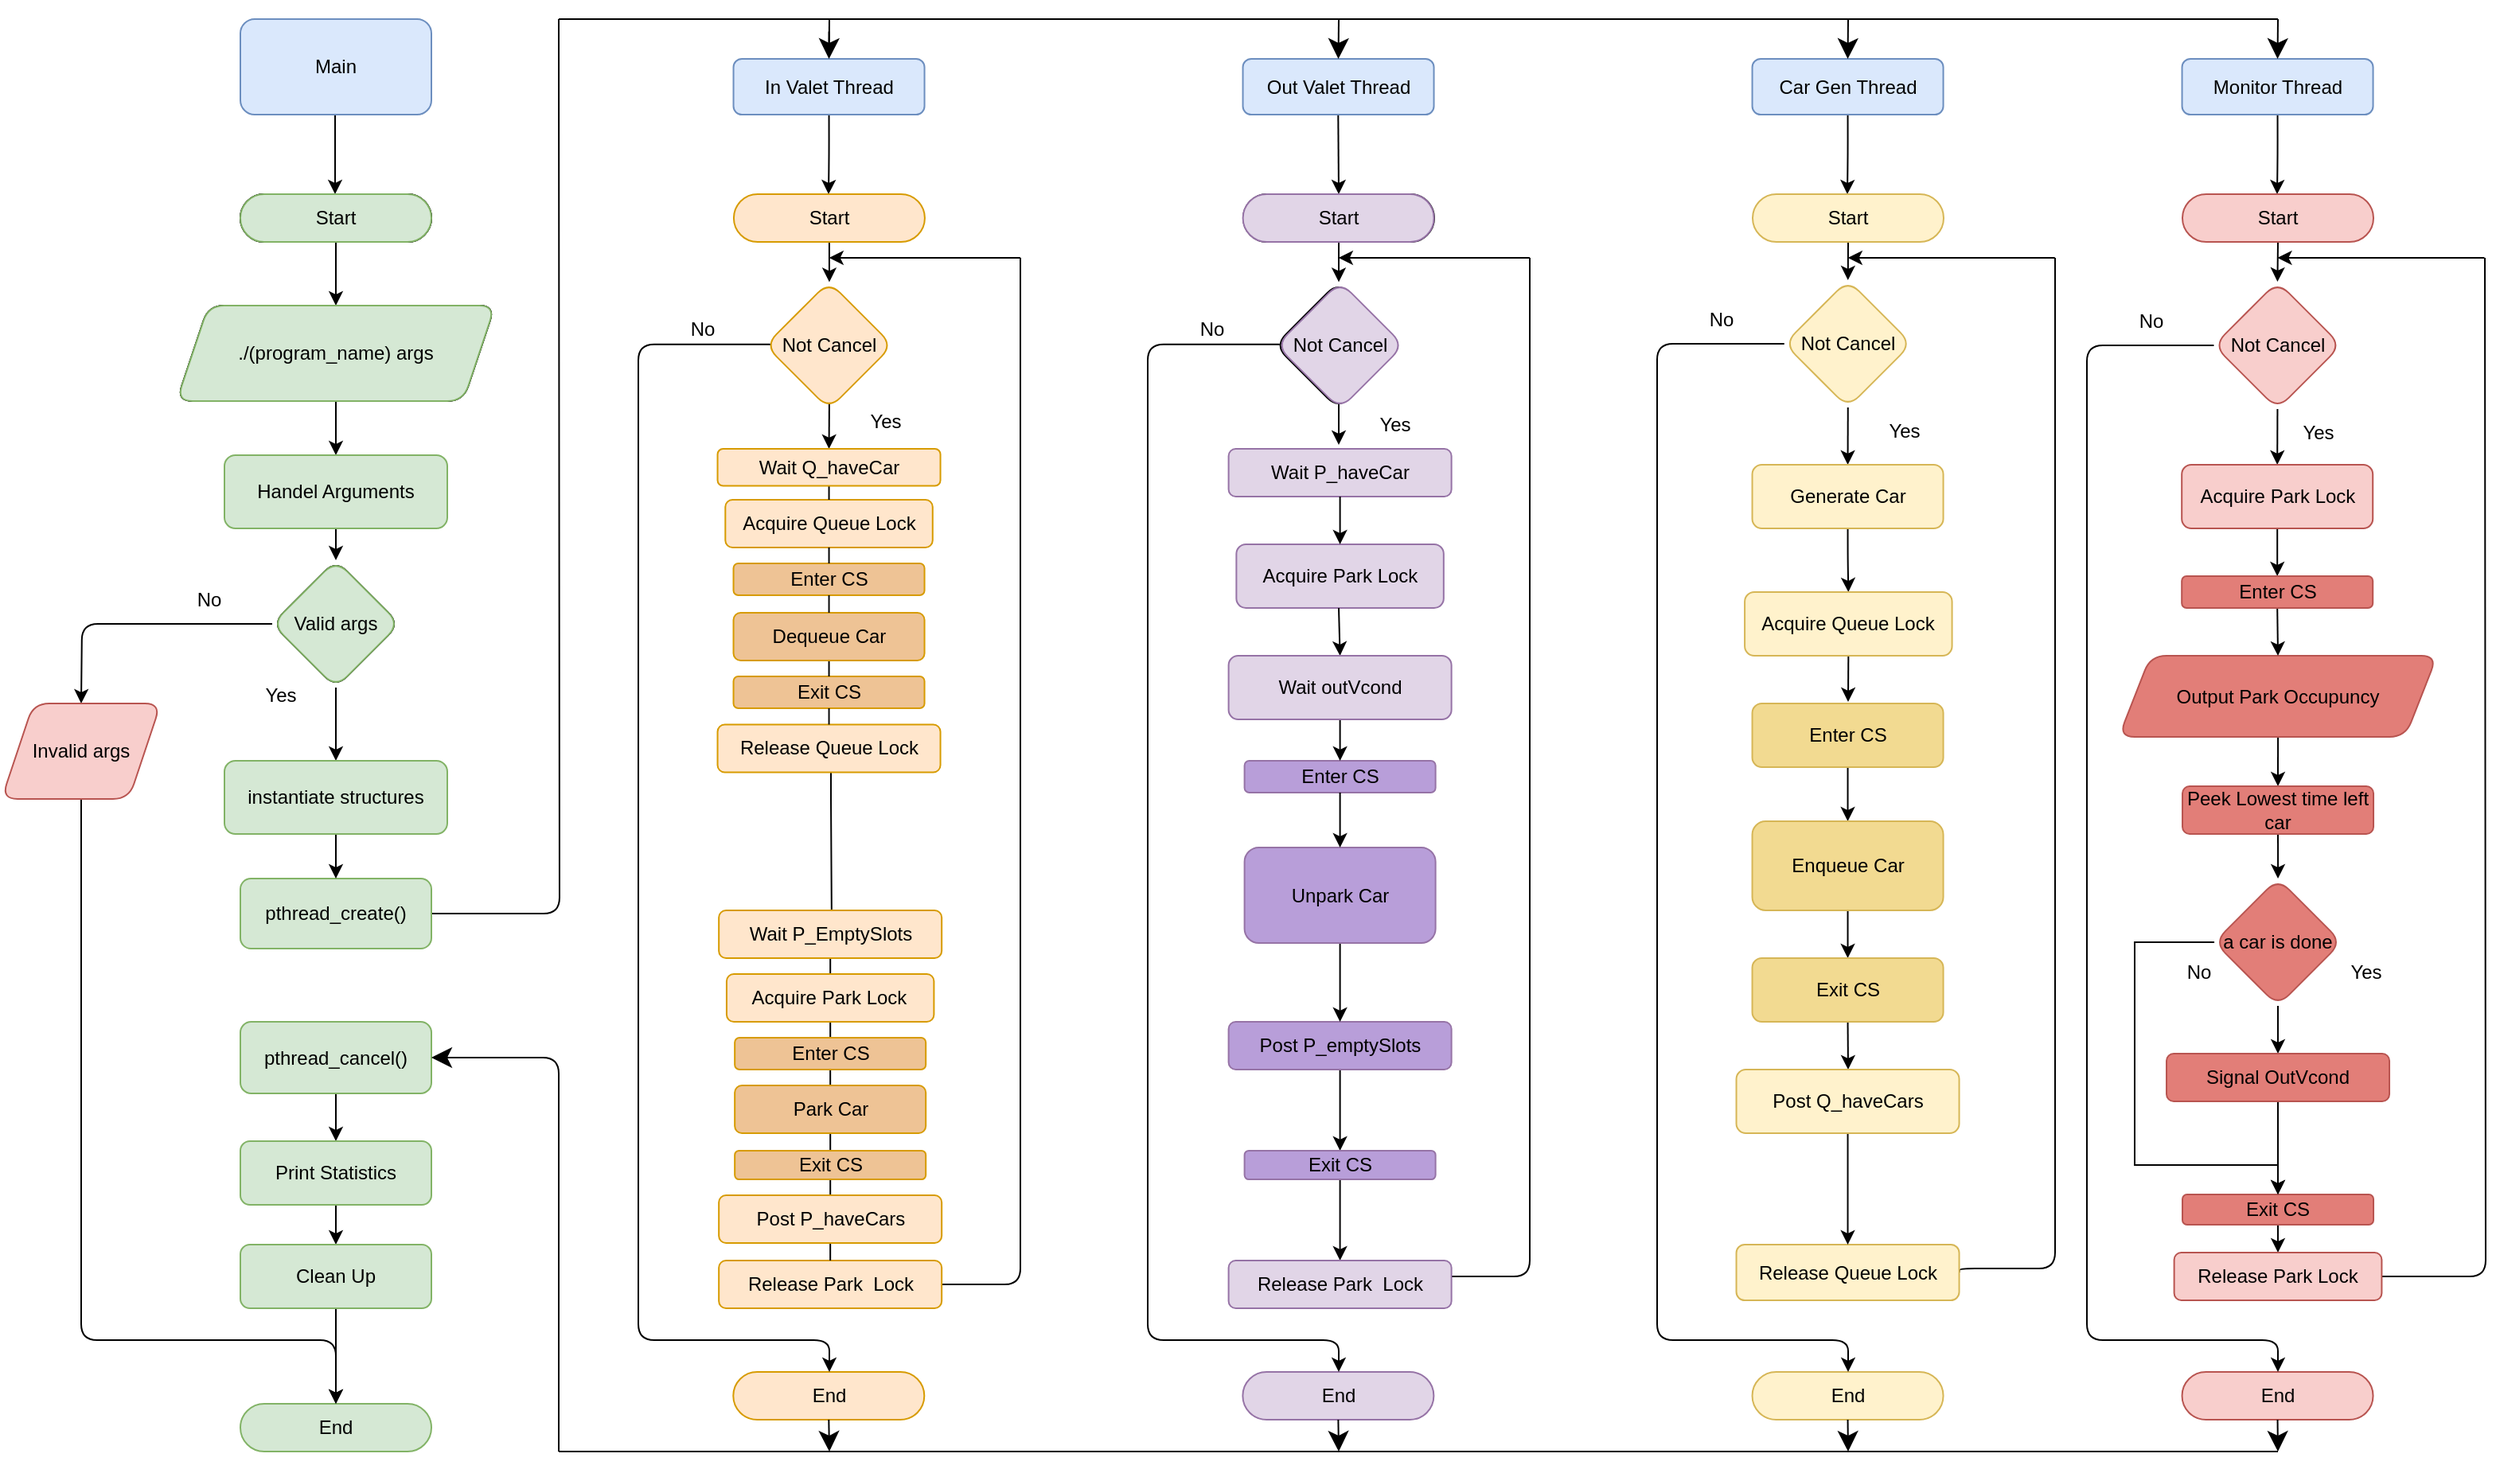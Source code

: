 <mxfile version="20.8.20" type="device"><diagram id="C5RBs43oDa-KdzZeNtuy" name="Page-1"><mxGraphModel dx="1098" dy="569" grid="1" gridSize="10" guides="1" tooltips="1" connect="1" arrows="1" fold="1" page="1" pageScale="1" pageWidth="827" pageHeight="1169" math="0" shadow="0"><root><mxCell id="WIyWlLk6GJQsqaUBKTNV-0"/><mxCell id="WIyWlLk6GJQsqaUBKTNV-1" parent="WIyWlLk6GJQsqaUBKTNV-0"/><mxCell id="WIyWlLk6GJQsqaUBKTNV-2" value="" style="rounded=1;html=1;jettySize=auto;orthogonalLoop=1;fontSize=11;endArrow=classic;endFill=1;strokeWidth=1;shadow=0;labelBackgroundColor=none;edgeStyle=orthogonalEdgeStyle;" parent="WIyWlLk6GJQsqaUBKTNV-1" edge="1"><mxGeometry relative="1" as="geometry"><mxPoint x="219.5" y="100" as="sourcePoint"/><mxPoint x="219.5" y="150" as="targetPoint"/></mxGeometry></mxCell><mxCell id="HQITsNBsksOuZK8NsU3C-7" style="edgeStyle=orthogonalEdgeStyle;rounded=1;orthogonalLoop=1;jettySize=auto;html=1;exitX=0.5;exitY=1;exitDx=0;exitDy=0;entryX=0.5;entryY=0;entryDx=0;entryDy=0;" parent="WIyWlLk6GJQsqaUBKTNV-1" source="HQITsNBsksOuZK8NsU3C-1" target="HQITsNBsksOuZK8NsU3C-5" edge="1"><mxGeometry relative="1" as="geometry"/></mxCell><mxCell id="HQITsNBsksOuZK8NsU3C-1" value="Start" style="rounded=1;whiteSpace=wrap;html=1;arcSize=50;" parent="WIyWlLk6GJQsqaUBKTNV-1" vertex="1"><mxGeometry x="160" y="150" width="120" height="30" as="geometry"/></mxCell><mxCell id="HQITsNBsksOuZK8NsU3C-2" value="Main" style="rounded=1;whiteSpace=wrap;html=1;fillColor=#dae8fc;strokeColor=#6c8ebf;" parent="WIyWlLk6GJQsqaUBKTNV-1" vertex="1"><mxGeometry x="160" y="40" width="120" height="60" as="geometry"/></mxCell><mxCell id="HQITsNBsksOuZK8NsU3C-4" value="End" style="rounded=1;whiteSpace=wrap;html=1;arcSize=50;direction=west;fillColor=#d5e8d4;strokeColor=#82b366;" parent="WIyWlLk6GJQsqaUBKTNV-1" vertex="1"><mxGeometry x="160" y="910" width="120" height="30" as="geometry"/></mxCell><mxCell id="HQITsNBsksOuZK8NsU3C-9" style="edgeStyle=orthogonalEdgeStyle;rounded=1;orthogonalLoop=1;jettySize=auto;html=1;exitX=0.5;exitY=1;exitDx=0;exitDy=0;endArrow=classic;endFill=1;entryX=0.5;entryY=0;entryDx=0;entryDy=0;" parent="WIyWlLk6GJQsqaUBKTNV-1" source="HQITsNBsksOuZK8NsU3C-5" target="gaTadxeNAGKlu8HNlHmQ-27" edge="1"><mxGeometry relative="1" as="geometry"><mxPoint x="220" y="320" as="targetPoint"/></mxGeometry></mxCell><mxCell id="HQITsNBsksOuZK8NsU3C-5" value="./(program_name) args" style="shape=parallelogram;perimeter=parallelogramPerimeter;whiteSpace=wrap;html=1;fixedSize=1;rounded=1;" parent="WIyWlLk6GJQsqaUBKTNV-1" vertex="1"><mxGeometry x="120" y="220" width="200" height="60" as="geometry"/></mxCell><mxCell id="HQITsNBsksOuZK8NsU3C-10" style="edgeStyle=orthogonalEdgeStyle;rounded=1;orthogonalLoop=1;jettySize=auto;html=1;exitX=0;exitY=0.5;exitDx=0;exitDy=0;endArrow=classic;endFill=1;entryX=0.5;entryY=0;entryDx=0;entryDy=0;" parent="WIyWlLk6GJQsqaUBKTNV-1" source="HQITsNBsksOuZK8NsU3C-8" edge="1"><mxGeometry relative="1" as="geometry"><mxPoint x="60" y="470" as="targetPoint"/></mxGeometry></mxCell><mxCell id="HQITsNBsksOuZK8NsU3C-12" style="edgeStyle=orthogonalEdgeStyle;rounded=1;orthogonalLoop=1;jettySize=auto;html=1;exitX=0.5;exitY=1;exitDx=0;exitDy=0;endArrow=classic;endFill=1;entryX=0.5;entryY=0;entryDx=0;entryDy=0;" parent="WIyWlLk6GJQsqaUBKTNV-1" source="HQITsNBsksOuZK8NsU3C-8" target="gaTadxeNAGKlu8HNlHmQ-22" edge="1"><mxGeometry relative="1" as="geometry"><mxPoint x="220" y="460" as="targetPoint"/></mxGeometry></mxCell><mxCell id="HQITsNBsksOuZK8NsU3C-8" value="Valid args" style="rhombus;whiteSpace=wrap;html=1;rounded=1;" parent="WIyWlLk6GJQsqaUBKTNV-1" vertex="1"><mxGeometry x="180" y="380" width="80" height="80" as="geometry"/></mxCell><mxCell id="HQITsNBsksOuZK8NsU3C-212" style="edgeStyle=orthogonalEdgeStyle;rounded=1;orthogonalLoop=1;jettySize=auto;html=1;exitX=1;exitY=0.5;exitDx=0;exitDy=0;endArrow=none;endFill=0;targetPerimeterSpacing=10;endSize=10;sourcePerimeterSpacing=10;startSize=10;" parent="WIyWlLk6GJQsqaUBKTNV-1" source="HQITsNBsksOuZK8NsU3C-11" edge="1"><mxGeometry relative="1" as="geometry"><mxPoint x="360" y="40" as="targetPoint"/></mxGeometry></mxCell><mxCell id="HQITsNBsksOuZK8NsU3C-11" value="pthread_create()" style="rounded=1;whiteSpace=wrap;html=1;fillColor=#d5e8d4;strokeColor=#82b366;" parent="WIyWlLk6GJQsqaUBKTNV-1" vertex="1"><mxGeometry x="160" y="580" width="120" height="44" as="geometry"/></mxCell><mxCell id="HQITsNBsksOuZK8NsU3C-14" value="Yes" style="text;html=1;align=center;verticalAlign=middle;resizable=0;points=[];autosize=1;strokeColor=none;fillColor=none;" parent="WIyWlLk6GJQsqaUBKTNV-1" vertex="1"><mxGeometry x="160" y="450" width="50" height="30" as="geometry"/></mxCell><mxCell id="HQITsNBsksOuZK8NsU3C-15" value="No" style="text;html=1;align=center;verticalAlign=middle;resizable=0;points=[];autosize=1;strokeColor=none;fillColor=none;" parent="WIyWlLk6GJQsqaUBKTNV-1" vertex="1"><mxGeometry x="120" y="390" width="40" height="30" as="geometry"/></mxCell><mxCell id="HQITsNBsksOuZK8NsU3C-21" style="edgeStyle=orthogonalEdgeStyle;rounded=1;orthogonalLoop=1;jettySize=auto;html=1;exitX=0.5;exitY=1;exitDx=0;exitDy=0;" parent="WIyWlLk6GJQsqaUBKTNV-1" source="HQITsNBsksOuZK8NsU3C-19" target="HQITsNBsksOuZK8NsU3C-4" edge="1"><mxGeometry relative="1" as="geometry"><Array as="points"><mxPoint x="60" y="870"/><mxPoint x="220" y="870"/></Array></mxGeometry></mxCell><mxCell id="HQITsNBsksOuZK8NsU3C-19" value="Invalid args" style="shape=parallelogram;perimeter=parallelogramPerimeter;whiteSpace=wrap;html=1;fixedSize=1;rounded=1;fillColor=#f8cecc;strokeColor=#b85450;" parent="WIyWlLk6GJQsqaUBKTNV-1" vertex="1"><mxGeometry x="10" y="470" width="100" height="60" as="geometry"/></mxCell><mxCell id="HQITsNBsksOuZK8NsU3C-24" style="edgeStyle=orthogonalEdgeStyle;rounded=1;orthogonalLoop=1;jettySize=auto;html=1;exitX=0.5;exitY=1;exitDx=0;exitDy=0;entryX=0.5;entryY=0;entryDx=0;entryDy=0;" parent="WIyWlLk6GJQsqaUBKTNV-1" source="HQITsNBsksOuZK8NsU3C-22" target="gaTadxeNAGKlu8HNlHmQ-17" edge="1"><mxGeometry relative="1" as="geometry"><mxPoint x="220" y="910" as="targetPoint"/></mxGeometry></mxCell><mxCell id="HQITsNBsksOuZK8NsU3C-22" value="pthread_cancel()" style="rounded=1;whiteSpace=wrap;html=1;fillColor=#d5e8d4;strokeColor=#82b366;" parent="WIyWlLk6GJQsqaUBKTNV-1" vertex="1"><mxGeometry x="160" y="670" width="120" height="45" as="geometry"/></mxCell><mxCell id="HQITsNBsksOuZK8NsU3C-25" value="" style="rounded=1;html=1;jettySize=auto;orthogonalLoop=1;fontSize=11;endArrow=classic;endFill=1;strokeWidth=1;shadow=0;labelBackgroundColor=none;edgeStyle=orthogonalEdgeStyle;exitX=0.5;exitY=1;exitDx=0;exitDy=0;" parent="WIyWlLk6GJQsqaUBKTNV-1" source="HQITsNBsksOuZK8NsU3C-28" edge="1"><mxGeometry relative="1" as="geometry"><mxPoint x="529.5" y="100.0" as="sourcePoint"/><mxPoint x="529.5" y="150.0" as="targetPoint"/></mxGeometry></mxCell><mxCell id="HQITsNBsksOuZK8NsU3C-217" style="edgeStyle=orthogonalEdgeStyle;rounded=1;orthogonalLoop=1;jettySize=auto;html=1;endArrow=none;endFill=0;startSize=10;endSize=10;sourcePerimeterSpacing=10;targetPerimeterSpacing=10;" parent="WIyWlLk6GJQsqaUBKTNV-1" source="HQITsNBsksOuZK8NsU3C-28" edge="1"><mxGeometry relative="1" as="geometry"><mxPoint x="529.77" y="60" as="targetPoint"/></mxGeometry></mxCell><mxCell id="HQITsNBsksOuZK8NsU3C-28" value="In Valet Thread" style="rounded=1;whiteSpace=wrap;html=1;fillColor=#dae8fc;strokeColor=#6c8ebf;" parent="WIyWlLk6GJQsqaUBKTNV-1" vertex="1"><mxGeometry x="469.77" y="65" width="120" height="35" as="geometry"/></mxCell><mxCell id="HQITsNBsksOuZK8NsU3C-42" value="" style="rounded=1;html=1;jettySize=auto;orthogonalLoop=1;fontSize=11;endArrow=classic;endFill=1;strokeWidth=1;shadow=0;labelBackgroundColor=none;edgeStyle=orthogonalEdgeStyle;entryX=0.5;entryY=0;entryDx=0;entryDy=0;" parent="WIyWlLk6GJQsqaUBKTNV-1" target="HQITsNBsksOuZK8NsU3C-44" edge="1"><mxGeometry relative="1" as="geometry"><mxPoint x="849.5" y="80.0" as="sourcePoint"/><mxPoint x="849.5" y="130.0" as="targetPoint"/></mxGeometry></mxCell><mxCell id="HQITsNBsksOuZK8NsU3C-43" style="edgeStyle=orthogonalEdgeStyle;rounded=1;orthogonalLoop=1;jettySize=auto;html=1;exitX=0.5;exitY=1;exitDx=0;exitDy=0;" parent="WIyWlLk6GJQsqaUBKTNV-1" source="HQITsNBsksOuZK8NsU3C-44" target="HQITsNBsksOuZK8NsU3C-102" edge="1"><mxGeometry relative="1" as="geometry"><mxPoint x="850" y="220" as="targetPoint"/><Array as="points"><mxPoint x="850" y="210"/><mxPoint x="850" y="210"/></Array></mxGeometry></mxCell><mxCell id="HQITsNBsksOuZK8NsU3C-44" value="Start" style="rounded=1;whiteSpace=wrap;html=1;arcSize=50;" parent="WIyWlLk6GJQsqaUBKTNV-1" vertex="1"><mxGeometry x="790" y="150" width="120" height="30" as="geometry"/></mxCell><mxCell id="HQITsNBsksOuZK8NsU3C-45" value="Out Valet Thread" style="rounded=1;whiteSpace=wrap;html=1;fillColor=#dae8fc;strokeColor=#6c8ebf;" parent="WIyWlLk6GJQsqaUBKTNV-1" vertex="1"><mxGeometry x="789.77" y="65" width="120" height="35" as="geometry"/></mxCell><mxCell id="HQITsNBsksOuZK8NsU3C-59" value="" style="rounded=1;html=1;jettySize=auto;orthogonalLoop=1;fontSize=11;endArrow=classic;endFill=1;strokeWidth=1;shadow=0;labelBackgroundColor=none;edgeStyle=orthogonalEdgeStyle;exitX=0.5;exitY=1;exitDx=0;exitDy=0;" parent="WIyWlLk6GJQsqaUBKTNV-1" source="HQITsNBsksOuZK8NsU3C-62" edge="1"><mxGeometry relative="1" as="geometry"><mxPoint x="1170" y="100" as="sourcePoint"/><mxPoint x="1169.5" y="150.0" as="targetPoint"/></mxGeometry></mxCell><mxCell id="HQITsNBsksOuZK8NsU3C-80" style="edgeStyle=orthogonalEdgeStyle;rounded=1;orthogonalLoop=1;jettySize=auto;html=1;exitX=0.5;exitY=1;exitDx=0;exitDy=0;entryX=0.5;entryY=0;entryDx=0;entryDy=0;" parent="WIyWlLk6GJQsqaUBKTNV-1" source="HQITsNBsksOuZK8NsU3C-61" target="HQITsNBsksOuZK8NsU3C-68" edge="1"><mxGeometry relative="1" as="geometry"/></mxCell><mxCell id="HQITsNBsksOuZK8NsU3C-61" value="Start" style="rounded=1;whiteSpace=wrap;html=1;arcSize=50;fillColor=#fff2cc;strokeColor=#d6b656;" parent="WIyWlLk6GJQsqaUBKTNV-1" vertex="1"><mxGeometry x="1110" y="150" width="120" height="30" as="geometry"/></mxCell><mxCell id="HQITsNBsksOuZK8NsU3C-62" value="Car Gen Thread" style="rounded=1;whiteSpace=wrap;html=1;fillColor=#dae8fc;strokeColor=#6c8ebf;" parent="WIyWlLk6GJQsqaUBKTNV-1" vertex="1"><mxGeometry x="1109.77" y="65" width="120" height="35" as="geometry"/></mxCell><mxCell id="HQITsNBsksOuZK8NsU3C-63" value="End" style="rounded=1;whiteSpace=wrap;html=1;arcSize=50;direction=west;fillColor=#fff2cc;strokeColor=#d6b656;" parent="WIyWlLk6GJQsqaUBKTNV-1" vertex="1"><mxGeometry x="1109.77" y="890" width="120" height="30" as="geometry"/></mxCell><mxCell id="HQITsNBsksOuZK8NsU3C-82" style="edgeStyle=orthogonalEdgeStyle;rounded=1;orthogonalLoop=1;jettySize=auto;html=1;movable=1;resizable=1;rotatable=1;deletable=1;editable=1;connectable=1;endArrow=none;endFill=0;exitX=1;exitY=0.5;exitDx=0;exitDy=0;" parent="WIyWlLk6GJQsqaUBKTNV-1" source="gaTadxeNAGKlu8HNlHmQ-43" edge="1"><mxGeometry relative="1" as="geometry"><mxPoint x="1300" y="190" as="targetPoint"/><mxPoint x="1240" y="720" as="sourcePoint"/><Array as="points"><mxPoint x="1300" y="825"/></Array></mxGeometry></mxCell><mxCell id="gaTadxeNAGKlu8HNlHmQ-44" style="edgeStyle=orthogonalEdgeStyle;rounded=0;orthogonalLoop=1;jettySize=auto;html=1;exitX=0.5;exitY=1;exitDx=0;exitDy=0;entryX=0.5;entryY=0;entryDx=0;entryDy=0;" parent="WIyWlLk6GJQsqaUBKTNV-1" source="HQITsNBsksOuZK8NsU3C-68" target="gaTadxeNAGKlu8HNlHmQ-38" edge="1"><mxGeometry relative="1" as="geometry"/></mxCell><mxCell id="HQITsNBsksOuZK8NsU3C-68" value="Not Cancel" style="rhombus;whiteSpace=wrap;html=1;rounded=1;fillColor=#fff2cc;strokeColor=#d6b656;" parent="WIyWlLk6GJQsqaUBKTNV-1" vertex="1"><mxGeometry x="1129.89" y="204" width="80" height="80" as="geometry"/></mxCell><mxCell id="HQITsNBsksOuZK8NsU3C-71" value="Yes" style="text;html=1;align=center;verticalAlign=middle;resizable=0;points=[];autosize=1;strokeColor=none;fillColor=none;" parent="WIyWlLk6GJQsqaUBKTNV-1" vertex="1"><mxGeometry x="1180.17" y="284" width="50" height="30" as="geometry"/></mxCell><mxCell id="HQITsNBsksOuZK8NsU3C-72" value="No" style="text;html=1;align=center;verticalAlign=middle;resizable=0;points=[];autosize=1;strokeColor=none;fillColor=none;" parent="WIyWlLk6GJQsqaUBKTNV-1" vertex="1"><mxGeometry x="1069.89" y="214" width="40" height="30" as="geometry"/></mxCell><mxCell id="HQITsNBsksOuZK8NsU3C-73" style="edgeStyle=orthogonalEdgeStyle;rounded=1;orthogonalLoop=1;jettySize=auto;html=1;exitX=0;exitY=0.5;exitDx=0;exitDy=0;" parent="WIyWlLk6GJQsqaUBKTNV-1" source="HQITsNBsksOuZK8NsU3C-68" target="HQITsNBsksOuZK8NsU3C-63" edge="1"><mxGeometry relative="1" as="geometry"><mxPoint x="1009.89" y="505" as="sourcePoint"/><Array as="points"><mxPoint x="1050" y="244"/><mxPoint x="1050" y="870"/><mxPoint x="1170" y="870"/></Array></mxGeometry></mxCell><mxCell id="HQITsNBsksOuZK8NsU3C-83" value="" style="endArrow=classic;html=1;rounded=1;" parent="WIyWlLk6GJQsqaUBKTNV-1" edge="1"><mxGeometry width="50" height="50" relative="1" as="geometry"><mxPoint x="1299.89" y="190" as="sourcePoint"/><mxPoint x="1169.89" y="190" as="targetPoint"/></mxGeometry></mxCell><mxCell id="HQITsNBsksOuZK8NsU3C-98" value="End" style="rounded=1;whiteSpace=wrap;html=1;arcSize=50;direction=west;fillColor=#e1d5e7;strokeColor=#9673a6;" parent="WIyWlLk6GJQsqaUBKTNV-1" vertex="1"><mxGeometry x="789.69" y="890" width="120" height="30" as="geometry"/></mxCell><mxCell id="HQITsNBsksOuZK8NsU3C-99" style="edgeStyle=orthogonalEdgeStyle;rounded=1;orthogonalLoop=1;jettySize=auto;html=1;movable=1;resizable=1;rotatable=1;deletable=1;editable=1;connectable=1;endArrow=none;endFill=0;exitX=1;exitY=0.5;exitDx=0;exitDy=0;" parent="WIyWlLk6GJQsqaUBKTNV-1" edge="1"><mxGeometry relative="1" as="geometry"><mxPoint x="970" y="190" as="targetPoint"/><mxPoint x="920.805" y="828" as="sourcePoint"/><Array as="points"><mxPoint x="915" y="830"/><mxPoint x="970" y="830"/></Array></mxGeometry></mxCell><mxCell id="HQITsNBsksOuZK8NsU3C-101" style="edgeStyle=orthogonalEdgeStyle;rounded=1;orthogonalLoop=1;jettySize=auto;html=1;entryX=0.5;entryY=0;entryDx=0;entryDy=0;" parent="WIyWlLk6GJQsqaUBKTNV-1" edge="1"><mxGeometry relative="1" as="geometry"><mxPoint x="850" y="280" as="sourcePoint"/><mxPoint x="850" y="307.5" as="targetPoint"/></mxGeometry></mxCell><mxCell id="HQITsNBsksOuZK8NsU3C-102" value="Not Cancel" style="rhombus;whiteSpace=wrap;html=1;rounded=1;" parent="WIyWlLk6GJQsqaUBKTNV-1" vertex="1"><mxGeometry x="809.81" y="205" width="80" height="80" as="geometry"/></mxCell><mxCell id="HQITsNBsksOuZK8NsU3C-103" value="Yes" style="text;html=1;align=center;verticalAlign=middle;resizable=0;points=[];autosize=1;strokeColor=none;fillColor=none;" parent="WIyWlLk6GJQsqaUBKTNV-1" vertex="1"><mxGeometry x="859.81" y="280" width="50" height="30" as="geometry"/></mxCell><mxCell id="HQITsNBsksOuZK8NsU3C-104" value="No" style="text;html=1;align=center;verticalAlign=middle;resizable=0;points=[];autosize=1;strokeColor=none;fillColor=none;" parent="WIyWlLk6GJQsqaUBKTNV-1" vertex="1"><mxGeometry x="750.0" y="220" width="40" height="30" as="geometry"/></mxCell><mxCell id="HQITsNBsksOuZK8NsU3C-105" style="edgeStyle=orthogonalEdgeStyle;rounded=1;orthogonalLoop=1;jettySize=auto;html=1;exitX=0.039;exitY=0.492;exitDx=0;exitDy=0;exitPerimeter=0;" parent="WIyWlLk6GJQsqaUBKTNV-1" source="HQITsNBsksOuZK8NsU3C-102" target="HQITsNBsksOuZK8NsU3C-98" edge="1"><mxGeometry relative="1" as="geometry"><mxPoint x="689.81" y="505" as="sourcePoint"/><Array as="points"><mxPoint x="730" y="244"/><mxPoint x="730" y="870"/><mxPoint x="850" y="870"/></Array></mxGeometry></mxCell><mxCell id="HQITsNBsksOuZK8NsU3C-109" value="" style="endArrow=classic;html=1;rounded=1;" parent="WIyWlLk6GJQsqaUBKTNV-1" edge="1"><mxGeometry width="50" height="50" relative="1" as="geometry"><mxPoint x="970" y="190" as="sourcePoint"/><mxPoint x="849.92" y="190" as="targetPoint"/></mxGeometry></mxCell><mxCell id="HQITsNBsksOuZK8NsU3C-185" style="edgeStyle=orthogonalEdgeStyle;rounded=1;orthogonalLoop=1;jettySize=auto;html=1;exitX=0.5;exitY=1;exitDx=0;exitDy=0;" parent="WIyWlLk6GJQsqaUBKTNV-1" source="HQITsNBsksOuZK8NsU3C-186" target="HQITsNBsksOuZK8NsU3C-190" edge="1"><mxGeometry relative="1" as="geometry"><mxPoint x="529.96" y="220" as="targetPoint"/><Array as="points"><mxPoint x="529.96" y="210"/><mxPoint x="529.96" y="210"/></Array></mxGeometry></mxCell><mxCell id="HQITsNBsksOuZK8NsU3C-186" value="Start" style="rounded=1;whiteSpace=wrap;html=1;arcSize=50;fillColor=#ffe6cc;strokeColor=#d79b00;" parent="WIyWlLk6GJQsqaUBKTNV-1" vertex="1"><mxGeometry x="469.96" y="150" width="120" height="30" as="geometry"/></mxCell><mxCell id="HQITsNBsksOuZK8NsU3C-187" value="End" style="rounded=1;whiteSpace=wrap;html=1;arcSize=50;direction=west;fillColor=#ffe6cc;strokeColor=#d79b00;" parent="WIyWlLk6GJQsqaUBKTNV-1" vertex="1"><mxGeometry x="469.65" y="890" width="120" height="30" as="geometry"/></mxCell><mxCell id="HQITsNBsksOuZK8NsU3C-188" style="edgeStyle=orthogonalEdgeStyle;rounded=1;orthogonalLoop=1;jettySize=auto;html=1;exitX=1;exitY=0.5;exitDx=0;exitDy=0;movable=1;resizable=1;rotatable=1;deletable=1;editable=1;connectable=1;endArrow=none;endFill=0;" parent="WIyWlLk6GJQsqaUBKTNV-1" source="gaTadxeNAGKlu8HNlHmQ-70" edge="1"><mxGeometry relative="1" as="geometry"><mxPoint x="650" y="190" as="targetPoint"/><mxPoint x="599.96" y="810.0" as="sourcePoint"/><Array as="points"><mxPoint x="650" y="835"/></Array></mxGeometry></mxCell><mxCell id="HQITsNBsksOuZK8NsU3C-189" style="edgeStyle=orthogonalEdgeStyle;rounded=1;orthogonalLoop=1;jettySize=auto;html=1;entryX=0.5;entryY=0;entryDx=0;entryDy=0;" parent="WIyWlLk6GJQsqaUBKTNV-1" target="gaTadxeNAGKlu8HNlHmQ-83" edge="1"><mxGeometry relative="1" as="geometry"><mxPoint x="529.96" y="280" as="sourcePoint"/><mxPoint x="530" y="300" as="targetPoint"/></mxGeometry></mxCell><mxCell id="HQITsNBsksOuZK8NsU3C-190" value="Not Cancel" style="rhombus;whiteSpace=wrap;html=1;rounded=1;fillColor=#ffe6cc;strokeColor=#d79b00;" parent="WIyWlLk6GJQsqaUBKTNV-1" vertex="1"><mxGeometry x="489.77" y="205" width="80" height="80" as="geometry"/></mxCell><mxCell id="HQITsNBsksOuZK8NsU3C-191" value="Yes" style="text;html=1;align=center;verticalAlign=middle;resizable=0;points=[];autosize=1;strokeColor=none;fillColor=none;" parent="WIyWlLk6GJQsqaUBKTNV-1" vertex="1"><mxGeometry x="539.77" y="277.5" width="50" height="30" as="geometry"/></mxCell><mxCell id="HQITsNBsksOuZK8NsU3C-192" value="No" style="text;html=1;align=center;verticalAlign=middle;resizable=0;points=[];autosize=1;strokeColor=none;fillColor=none;" parent="WIyWlLk6GJQsqaUBKTNV-1" vertex="1"><mxGeometry x="429.96" y="220" width="40" height="30" as="geometry"/></mxCell><mxCell id="HQITsNBsksOuZK8NsU3C-193" style="edgeStyle=orthogonalEdgeStyle;rounded=1;orthogonalLoop=1;jettySize=auto;html=1;exitX=0.039;exitY=0.492;exitDx=0;exitDy=0;exitPerimeter=0;" parent="WIyWlLk6GJQsqaUBKTNV-1" source="HQITsNBsksOuZK8NsU3C-190" target="HQITsNBsksOuZK8NsU3C-187" edge="1"><mxGeometry relative="1" as="geometry"><mxPoint x="369.77" y="505" as="sourcePoint"/><Array as="points"><mxPoint x="410" y="244"/><mxPoint x="410" y="870"/><mxPoint x="530" y="870"/></Array></mxGeometry></mxCell><mxCell id="HQITsNBsksOuZK8NsU3C-196" value="" style="endArrow=classic;html=1;rounded=1;" parent="WIyWlLk6GJQsqaUBKTNV-1" edge="1"><mxGeometry width="50" height="50" relative="1" as="geometry"><mxPoint x="649.96" y="190" as="sourcePoint"/><mxPoint x="529.88" y="190" as="targetPoint"/></mxGeometry></mxCell><mxCell id="HQITsNBsksOuZK8NsU3C-213" value="" style="endArrow=none;html=1;rounded=1;startSize=10;endSize=10;sourcePerimeterSpacing=10;targetPerimeterSpacing=10;endFill=0;" parent="WIyWlLk6GJQsqaUBKTNV-1" edge="1"><mxGeometry width="50" height="50" relative="1" as="geometry"><mxPoint x="360" y="40" as="sourcePoint"/><mxPoint x="1440" y="40" as="targetPoint"/></mxGeometry></mxCell><mxCell id="HQITsNBsksOuZK8NsU3C-214" value="" style="endArrow=classic;html=1;rounded=1;startSize=10;endSize=10;sourcePerimeterSpacing=10;targetPerimeterSpacing=10;entryX=0.5;entryY=0;entryDx=0;entryDy=0;" parent="WIyWlLk6GJQsqaUBKTNV-1" target="HQITsNBsksOuZK8NsU3C-45" edge="1"><mxGeometry width="50" height="50" relative="1" as="geometry"><mxPoint x="850" y="40" as="sourcePoint"/><mxPoint x="930" y="140" as="targetPoint"/></mxGeometry></mxCell><mxCell id="HQITsNBsksOuZK8NsU3C-215" value="" style="endArrow=classic;html=1;rounded=1;startSize=10;endSize=10;sourcePerimeterSpacing=10;targetPerimeterSpacing=10;entryX=0.5;entryY=0;entryDx=0;entryDy=0;" parent="WIyWlLk6GJQsqaUBKTNV-1" target="HQITsNBsksOuZK8NsU3C-62" edge="1"><mxGeometry width="50" height="50" relative="1" as="geometry"><mxPoint x="1170" y="40" as="sourcePoint"/><mxPoint x="859.77" y="75" as="targetPoint"/></mxGeometry></mxCell><mxCell id="HQITsNBsksOuZK8NsU3C-216" value="" style="endArrow=classic;html=1;rounded=1;startSize=10;endSize=10;sourcePerimeterSpacing=10;targetPerimeterSpacing=10;entryX=0.5;entryY=0;entryDx=0;entryDy=0;" parent="WIyWlLk6GJQsqaUBKTNV-1" target="HQITsNBsksOuZK8NsU3C-28" edge="1"><mxGeometry width="50" height="50" relative="1" as="geometry"><mxPoint x="530" y="40" as="sourcePoint"/><mxPoint x="530" y="60" as="targetPoint"/></mxGeometry></mxCell><mxCell id="HQITsNBsksOuZK8NsU3C-218" style="edgeStyle=orthogonalEdgeStyle;rounded=1;orthogonalLoop=1;jettySize=auto;html=1;endArrow=none;endFill=0;targetPerimeterSpacing=10;endSize=10;sourcePerimeterSpacing=10;startSize=10;startArrow=classic;startFill=1;exitX=1;exitY=0.5;exitDx=0;exitDy=0;" parent="WIyWlLk6GJQsqaUBKTNV-1" source="HQITsNBsksOuZK8NsU3C-22" edge="1"><mxGeometry relative="1" as="geometry"><mxPoint x="360" y="940" as="targetPoint"/><mxPoint x="360" y="690" as="sourcePoint"/><Array as="points"><mxPoint x="360" y="693"/></Array></mxGeometry></mxCell><mxCell id="HQITsNBsksOuZK8NsU3C-219" value="" style="endArrow=none;html=1;rounded=1;startSize=10;endSize=10;sourcePerimeterSpacing=10;targetPerimeterSpacing=10;" parent="WIyWlLk6GJQsqaUBKTNV-1" edge="1"><mxGeometry width="50" height="50" relative="1" as="geometry"><mxPoint x="360" y="940" as="sourcePoint"/><mxPoint x="1440" y="940" as="targetPoint"/></mxGeometry></mxCell><mxCell id="HQITsNBsksOuZK8NsU3C-220" value="" style="endArrow=classic;html=1;rounded=1;startSize=10;endSize=10;sourcePerimeterSpacing=10;targetPerimeterSpacing=10;exitX=0.5;exitY=0;exitDx=0;exitDy=0;" parent="WIyWlLk6GJQsqaUBKTNV-1" source="HQITsNBsksOuZK8NsU3C-187" edge="1"><mxGeometry width="50" height="50" relative="1" as="geometry"><mxPoint x="780" y="1060" as="sourcePoint"/><mxPoint x="530" y="940" as="targetPoint"/></mxGeometry></mxCell><mxCell id="HQITsNBsksOuZK8NsU3C-221" value="" style="endArrow=classic;html=1;rounded=1;startSize=10;endSize=10;sourcePerimeterSpacing=10;targetPerimeterSpacing=10;exitX=0.5;exitY=0;exitDx=0;exitDy=0;" parent="WIyWlLk6GJQsqaUBKTNV-1" source="HQITsNBsksOuZK8NsU3C-98" edge="1"><mxGeometry width="50" height="50" relative="1" as="geometry"><mxPoint x="539.65" y="930" as="sourcePoint"/><mxPoint x="850" y="940" as="targetPoint"/></mxGeometry></mxCell><mxCell id="HQITsNBsksOuZK8NsU3C-222" value="" style="endArrow=classic;html=1;rounded=1;startSize=10;endSize=10;sourcePerimeterSpacing=10;targetPerimeterSpacing=10;exitX=0.5;exitY=0;exitDx=0;exitDy=0;" parent="WIyWlLk6GJQsqaUBKTNV-1" source="HQITsNBsksOuZK8NsU3C-63" edge="1"><mxGeometry width="50" height="50" relative="1" as="geometry"><mxPoint x="549.65" y="940" as="sourcePoint"/><mxPoint x="1170" y="940" as="targetPoint"/></mxGeometry></mxCell><mxCell id="HQITsNBsksOuZK8NsU3C-223" value="Start" style="rounded=1;whiteSpace=wrap;html=1;arcSize=50;" parent="WIyWlLk6GJQsqaUBKTNV-1" vertex="1"><mxGeometry x="160" y="150" width="120" height="30" as="geometry"/></mxCell><mxCell id="HQITsNBsksOuZK8NsU3C-224" value="./(program_name) args" style="shape=parallelogram;perimeter=parallelogramPerimeter;whiteSpace=wrap;html=1;fixedSize=1;rounded=1;" parent="WIyWlLk6GJQsqaUBKTNV-1" vertex="1"><mxGeometry x="120" y="220" width="200" height="60" as="geometry"/></mxCell><mxCell id="HQITsNBsksOuZK8NsU3C-225" value="Valid args" style="rhombus;whiteSpace=wrap;html=1;rounded=1;" parent="WIyWlLk6GJQsqaUBKTNV-1" vertex="1"><mxGeometry x="180" y="380" width="80" height="80" as="geometry"/></mxCell><mxCell id="HQITsNBsksOuZK8NsU3C-226" value="Start" style="rounded=1;whiteSpace=wrap;html=1;arcSize=50;fillColor=#d5e8d4;strokeColor=#82b366;" parent="WIyWlLk6GJQsqaUBKTNV-1" vertex="1"><mxGeometry x="160" y="150" width="120" height="30" as="geometry"/></mxCell><mxCell id="HQITsNBsksOuZK8NsU3C-227" value="./(program_name) args" style="shape=parallelogram;perimeter=parallelogramPerimeter;whiteSpace=wrap;html=1;fixedSize=1;rounded=1;fillColor=#d5e8d4;strokeColor=#82b366;" parent="WIyWlLk6GJQsqaUBKTNV-1" vertex="1"><mxGeometry x="120" y="220" width="200" height="60" as="geometry"/></mxCell><mxCell id="HQITsNBsksOuZK8NsU3C-228" value="Valid args" style="rhombus;whiteSpace=wrap;html=1;rounded=1;fillColor=#d5e8d4;strokeColor=#82b366;" parent="WIyWlLk6GJQsqaUBKTNV-1" vertex="1"><mxGeometry x="180" y="380" width="80" height="80" as="geometry"/></mxCell><mxCell id="HQITsNBsksOuZK8NsU3C-229" value="Start" style="rounded=1;whiteSpace=wrap;html=1;arcSize=50;fillColor=#e1d5e7;strokeColor=#9673a6;" parent="WIyWlLk6GJQsqaUBKTNV-1" vertex="1"><mxGeometry x="789.81" y="150" width="120" height="30" as="geometry"/></mxCell><mxCell id="HQITsNBsksOuZK8NsU3C-230" value="Not Cancel" style="rhombus;whiteSpace=wrap;html=1;rounded=1;fillColor=#e1d5e7;strokeColor=#9673a6;" parent="WIyWlLk6GJQsqaUBKTNV-1" vertex="1"><mxGeometry x="810.805" y="205" width="80" height="80" as="geometry"/></mxCell><mxCell id="gaTadxeNAGKlu8HNlHmQ-0" value="" style="rounded=1;html=1;jettySize=auto;orthogonalLoop=1;fontSize=11;endArrow=classic;endFill=1;strokeWidth=1;shadow=0;labelBackgroundColor=none;edgeStyle=orthogonalEdgeStyle;exitX=0.5;exitY=1;exitDx=0;exitDy=0;" parent="WIyWlLk6GJQsqaUBKTNV-1" source="gaTadxeNAGKlu8HNlHmQ-3" edge="1"><mxGeometry relative="1" as="geometry"><mxPoint x="1440" y="100" as="sourcePoint"/><mxPoint x="1439.5" y="150.0" as="targetPoint"/></mxGeometry></mxCell><mxCell id="gaTadxeNAGKlu8HNlHmQ-1" style="edgeStyle=orthogonalEdgeStyle;rounded=1;orthogonalLoop=1;jettySize=auto;html=1;exitX=0.5;exitY=1;exitDx=0;exitDy=0;entryX=0.5;entryY=0;entryDx=0;entryDy=0;" parent="WIyWlLk6GJQsqaUBKTNV-1" source="gaTadxeNAGKlu8HNlHmQ-2" target="gaTadxeNAGKlu8HNlHmQ-8" edge="1"><mxGeometry relative="1" as="geometry"/></mxCell><mxCell id="gaTadxeNAGKlu8HNlHmQ-2" value="Start" style="rounded=1;whiteSpace=wrap;html=1;arcSize=50;fillColor=#f8cecc;strokeColor=#b85450;" parent="WIyWlLk6GJQsqaUBKTNV-1" vertex="1"><mxGeometry x="1380" y="150" width="120" height="30" as="geometry"/></mxCell><mxCell id="gaTadxeNAGKlu8HNlHmQ-3" value="Monitor Thread" style="rounded=1;whiteSpace=wrap;html=1;fillColor=#dae8fc;strokeColor=#6c8ebf;" parent="WIyWlLk6GJQsqaUBKTNV-1" vertex="1"><mxGeometry x="1379.77" y="65" width="120" height="35" as="geometry"/></mxCell><mxCell id="gaTadxeNAGKlu8HNlHmQ-4" value="End" style="rounded=1;whiteSpace=wrap;html=1;arcSize=50;direction=west;fillColor=#f8cecc;strokeColor=#b85450;" parent="WIyWlLk6GJQsqaUBKTNV-1" vertex="1"><mxGeometry x="1379.77" y="890" width="120" height="30" as="geometry"/></mxCell><mxCell id="gaTadxeNAGKlu8HNlHmQ-5" style="edgeStyle=orthogonalEdgeStyle;rounded=1;orthogonalLoop=1;jettySize=auto;html=1;movable=1;resizable=1;rotatable=1;deletable=1;editable=1;connectable=1;endArrow=none;endFill=0;exitX=1;exitY=0.5;exitDx=0;exitDy=0;" parent="WIyWlLk6GJQsqaUBKTNV-1" source="gaTadxeNAGKlu8HNlHmQ-33" edge="1"><mxGeometry relative="1" as="geometry"><mxPoint x="1570" y="190" as="targetPoint"/><mxPoint x="1520" y="650" as="sourcePoint"/></mxGeometry></mxCell><mxCell id="SncUZqYGM3TDBxTDj0Wo-14" style="edgeStyle=orthogonalEdgeStyle;rounded=0;orthogonalLoop=1;jettySize=auto;html=1;exitX=0.5;exitY=1;exitDx=0;exitDy=0;entryX=0.5;entryY=0;entryDx=0;entryDy=0;" edge="1" parent="WIyWlLk6GJQsqaUBKTNV-1" source="gaTadxeNAGKlu8HNlHmQ-6" target="SncUZqYGM3TDBxTDj0Wo-11"><mxGeometry relative="1" as="geometry"><mxPoint x="1439.435" y="540" as="targetPoint"/></mxGeometry></mxCell><mxCell id="gaTadxeNAGKlu8HNlHmQ-6" value="Output Park Occupuncy" style="shape=parallelogram;perimeter=parallelogramPerimeter;whiteSpace=wrap;html=1;fixedSize=1;rounded=1;fillColor=#e27e78;strokeColor=#b85450;" parent="WIyWlLk6GJQsqaUBKTNV-1" vertex="1"><mxGeometry x="1340.02" y="440" width="200" height="51" as="geometry"/></mxCell><mxCell id="gaTadxeNAGKlu8HNlHmQ-7" style="edgeStyle=orthogonalEdgeStyle;rounded=1;orthogonalLoop=1;jettySize=auto;html=1;exitX=0.5;exitY=1;exitDx=0;exitDy=0;entryX=0.5;entryY=0;entryDx=0;entryDy=0;" parent="WIyWlLk6GJQsqaUBKTNV-1" source="gaTadxeNAGKlu8HNlHmQ-8" target="gaTadxeNAGKlu8HNlHmQ-13" edge="1"><mxGeometry relative="1" as="geometry"/></mxCell><mxCell id="gaTadxeNAGKlu8HNlHmQ-8" value="Not Cancel" style="rhombus;whiteSpace=wrap;html=1;rounded=1;fillColor=#f8cecc;strokeColor=#b85450;" parent="WIyWlLk6GJQsqaUBKTNV-1" vertex="1"><mxGeometry x="1399.72" y="205" width="80" height="80" as="geometry"/></mxCell><mxCell id="gaTadxeNAGKlu8HNlHmQ-9" value="Yes" style="text;html=1;align=center;verticalAlign=middle;resizable=0;points=[];autosize=1;strokeColor=none;fillColor=none;" parent="WIyWlLk6GJQsqaUBKTNV-1" vertex="1"><mxGeometry x="1439.72" y="285" width="50" height="30" as="geometry"/></mxCell><mxCell id="gaTadxeNAGKlu8HNlHmQ-10" value="No" style="text;html=1;align=center;verticalAlign=middle;resizable=0;points=[];autosize=1;strokeColor=none;fillColor=none;" parent="WIyWlLk6GJQsqaUBKTNV-1" vertex="1"><mxGeometry x="1339.72" y="215" width="40" height="30" as="geometry"/></mxCell><mxCell id="gaTadxeNAGKlu8HNlHmQ-11" style="edgeStyle=orthogonalEdgeStyle;rounded=1;orthogonalLoop=1;jettySize=auto;html=1;exitX=0;exitY=0.5;exitDx=0;exitDy=0;" parent="WIyWlLk6GJQsqaUBKTNV-1" source="gaTadxeNAGKlu8HNlHmQ-8" target="gaTadxeNAGKlu8HNlHmQ-4" edge="1"><mxGeometry relative="1" as="geometry"><mxPoint x="1279.89" y="505" as="sourcePoint"/><Array as="points"><mxPoint x="1320" y="245"/><mxPoint x="1320" y="870"/><mxPoint x="1440" y="870"/></Array></mxGeometry></mxCell><mxCell id="gaTadxeNAGKlu8HNlHmQ-12" style="edgeStyle=orthogonalEdgeStyle;rounded=1;orthogonalLoop=1;jettySize=auto;html=1;exitX=0.5;exitY=1;exitDx=0;exitDy=0;entryX=0.5;entryY=0;entryDx=0;entryDy=0;" parent="WIyWlLk6GJQsqaUBKTNV-1" source="gaTadxeNAGKlu8HNlHmQ-13" target="gaTadxeNAGKlu8HNlHmQ-29" edge="1"><mxGeometry relative="1" as="geometry"><mxPoint x="1439.83" y="660" as="targetPoint"/></mxGeometry></mxCell><mxCell id="gaTadxeNAGKlu8HNlHmQ-13" value="Acquire Park Lock" style="rounded=1;whiteSpace=wrap;html=1;fillColor=#f8cecc;strokeColor=#b85450;" parent="WIyWlLk6GJQsqaUBKTNV-1" vertex="1"><mxGeometry x="1379.6" y="320" width="120" height="40" as="geometry"/></mxCell><mxCell id="gaTadxeNAGKlu8HNlHmQ-14" value="" style="endArrow=classic;html=1;rounded=1;" parent="WIyWlLk6GJQsqaUBKTNV-1" edge="1"><mxGeometry width="50" height="50" relative="1" as="geometry"><mxPoint x="1569.72" y="190" as="sourcePoint"/><mxPoint x="1439.72" y="190" as="targetPoint"/></mxGeometry></mxCell><mxCell id="gaTadxeNAGKlu8HNlHmQ-15" value="" style="endArrow=classic;html=1;rounded=1;startSize=10;endSize=10;sourcePerimeterSpacing=10;targetPerimeterSpacing=10;entryX=0.5;entryY=0;entryDx=0;entryDy=0;" parent="WIyWlLk6GJQsqaUBKTNV-1" target="gaTadxeNAGKlu8HNlHmQ-3" edge="1"><mxGeometry width="50" height="50" relative="1" as="geometry"><mxPoint x="1440" y="40" as="sourcePoint"/><mxPoint x="1129.77" y="75" as="targetPoint"/></mxGeometry></mxCell><mxCell id="gaTadxeNAGKlu8HNlHmQ-16" value="" style="endArrow=classic;html=1;rounded=1;startSize=10;endSize=10;sourcePerimeterSpacing=10;targetPerimeterSpacing=10;exitX=0.5;exitY=0;exitDx=0;exitDy=0;" parent="WIyWlLk6GJQsqaUBKTNV-1" source="gaTadxeNAGKlu8HNlHmQ-4" edge="1"><mxGeometry width="50" height="50" relative="1" as="geometry"><mxPoint x="819.65" y="940" as="sourcePoint"/><mxPoint x="1440" y="940" as="targetPoint"/></mxGeometry></mxCell><mxCell id="gaTadxeNAGKlu8HNlHmQ-19" style="edgeStyle=orthogonalEdgeStyle;rounded=0;orthogonalLoop=1;jettySize=auto;html=1;exitX=0.5;exitY=1;exitDx=0;exitDy=0;" parent="WIyWlLk6GJQsqaUBKTNV-1" source="gaTadxeNAGKlu8HNlHmQ-17" edge="1"><mxGeometry relative="1" as="geometry"><mxPoint x="220" y="810" as="targetPoint"/></mxGeometry></mxCell><mxCell id="gaTadxeNAGKlu8HNlHmQ-17" value="Print Statistics" style="rounded=1;whiteSpace=wrap;html=1;fillColor=#d5e8d4;strokeColor=#82b366;" parent="WIyWlLk6GJQsqaUBKTNV-1" vertex="1"><mxGeometry x="160" y="745" width="120" height="40" as="geometry"/></mxCell><mxCell id="gaTadxeNAGKlu8HNlHmQ-21" value="" style="edgeStyle=orthogonalEdgeStyle;rounded=0;orthogonalLoop=1;jettySize=auto;html=1;" parent="WIyWlLk6GJQsqaUBKTNV-1" source="gaTadxeNAGKlu8HNlHmQ-20" target="HQITsNBsksOuZK8NsU3C-4" edge="1"><mxGeometry relative="1" as="geometry"/></mxCell><mxCell id="gaTadxeNAGKlu8HNlHmQ-20" value="Clean Up" style="rounded=1;whiteSpace=wrap;html=1;fillColor=#d5e8d4;strokeColor=#82b366;" parent="WIyWlLk6GJQsqaUBKTNV-1" vertex="1"><mxGeometry x="160" y="810" width="120" height="40" as="geometry"/></mxCell><mxCell id="gaTadxeNAGKlu8HNlHmQ-26" style="edgeStyle=orthogonalEdgeStyle;rounded=0;orthogonalLoop=1;jettySize=auto;html=1;exitX=0.5;exitY=1;exitDx=0;exitDy=0;entryX=0.5;entryY=0;entryDx=0;entryDy=0;" parent="WIyWlLk6GJQsqaUBKTNV-1" source="gaTadxeNAGKlu8HNlHmQ-22" target="HQITsNBsksOuZK8NsU3C-11" edge="1"><mxGeometry relative="1" as="geometry"/></mxCell><mxCell id="gaTadxeNAGKlu8HNlHmQ-22" value="instantiate structures" style="rounded=1;whiteSpace=wrap;html=1;fillColor=#d5e8d4;strokeColor=#82b366;" parent="WIyWlLk6GJQsqaUBKTNV-1" vertex="1"><mxGeometry x="150" y="506" width="140" height="46" as="geometry"/></mxCell><mxCell id="gaTadxeNAGKlu8HNlHmQ-28" style="edgeStyle=orthogonalEdgeStyle;rounded=0;orthogonalLoop=1;jettySize=auto;html=1;exitX=0.5;exitY=1;exitDx=0;exitDy=0;entryX=0.5;entryY=0;entryDx=0;entryDy=0;" parent="WIyWlLk6GJQsqaUBKTNV-1" source="gaTadxeNAGKlu8HNlHmQ-27" target="HQITsNBsksOuZK8NsU3C-228" edge="1"><mxGeometry relative="1" as="geometry"/></mxCell><mxCell id="gaTadxeNAGKlu8HNlHmQ-27" value="Handel Arguments" style="rounded=1;whiteSpace=wrap;html=1;fillColor=#d5e8d4;strokeColor=#82b366;" parent="WIyWlLk6GJQsqaUBKTNV-1" vertex="1"><mxGeometry x="150" y="314" width="140" height="46" as="geometry"/></mxCell><mxCell id="gaTadxeNAGKlu8HNlHmQ-30" style="edgeStyle=orthogonalEdgeStyle;rounded=0;orthogonalLoop=1;jettySize=auto;html=1;exitX=0.5;exitY=1;exitDx=0;exitDy=0;entryX=0.5;entryY=0;entryDx=0;entryDy=0;" parent="WIyWlLk6GJQsqaUBKTNV-1" source="gaTadxeNAGKlu8HNlHmQ-29" target="gaTadxeNAGKlu8HNlHmQ-6" edge="1"><mxGeometry relative="1" as="geometry"/></mxCell><mxCell id="gaTadxeNAGKlu8HNlHmQ-29" value="Enter CS" style="rounded=1;whiteSpace=wrap;html=1;fillColor=#e27e78;strokeColor=#b85450;" parent="WIyWlLk6GJQsqaUBKTNV-1" vertex="1"><mxGeometry x="1379.6" y="390" width="120" height="20" as="geometry"/></mxCell><mxCell id="gaTadxeNAGKlu8HNlHmQ-34" style="edgeStyle=orthogonalEdgeStyle;rounded=0;orthogonalLoop=1;jettySize=auto;html=1;exitX=0.5;exitY=1;exitDx=0;exitDy=0;entryX=0.5;entryY=0;entryDx=0;entryDy=0;" parent="WIyWlLk6GJQsqaUBKTNV-1" source="gaTadxeNAGKlu8HNlHmQ-31" target="gaTadxeNAGKlu8HNlHmQ-33" edge="1"><mxGeometry relative="1" as="geometry"/></mxCell><mxCell id="gaTadxeNAGKlu8HNlHmQ-31" value="Exit CS" style="rounded=1;whiteSpace=wrap;html=1;fillColor=#e27e78;strokeColor=#b85450;" parent="WIyWlLk6GJQsqaUBKTNV-1" vertex="1"><mxGeometry x="1380.01" y="778.5" width="120" height="19" as="geometry"/></mxCell><mxCell id="gaTadxeNAGKlu8HNlHmQ-33" value="Release Park Lock" style="rounded=1;whiteSpace=wrap;html=1;fillColor=#f8cecc;strokeColor=#b85450;" parent="WIyWlLk6GJQsqaUBKTNV-1" vertex="1"><mxGeometry x="1374.81" y="815" width="130.4" height="30" as="geometry"/></mxCell><mxCell id="gaTadxeNAGKlu8HNlHmQ-35" style="edgeStyle=orthogonalEdgeStyle;rounded=0;orthogonalLoop=1;jettySize=auto;html=1;exitX=0.5;exitY=1;exitDx=0;exitDy=0;entryX=0.5;entryY=0;entryDx=0;entryDy=0;" parent="WIyWlLk6GJQsqaUBKTNV-1" source="gaTadxeNAGKlu8HNlHmQ-47" target="gaTadxeNAGKlu8HNlHmQ-42" edge="1"><mxGeometry relative="1" as="geometry"><mxPoint x="1170.0" y="604.0" as="sourcePoint"/></mxGeometry></mxCell><mxCell id="gaTadxeNAGKlu8HNlHmQ-37" style="edgeStyle=orthogonalEdgeStyle;rounded=1;orthogonalLoop=1;jettySize=auto;html=1;exitX=0.5;exitY=1;exitDx=0;exitDy=0;entryX=0.5;entryY=0;entryDx=0;entryDy=0;" parent="WIyWlLk6GJQsqaUBKTNV-1" source="gaTadxeNAGKlu8HNlHmQ-38" target="gaTadxeNAGKlu8HNlHmQ-40" edge="1"><mxGeometry relative="1" as="geometry"><mxPoint x="1170" y="660" as="targetPoint"/></mxGeometry></mxCell><mxCell id="gaTadxeNAGKlu8HNlHmQ-38" value="Generate Car" style="rounded=1;whiteSpace=wrap;html=1;fillColor=#fff2cc;strokeColor=#d6b656;" parent="WIyWlLk6GJQsqaUBKTNV-1" vertex="1"><mxGeometry x="1109.77" y="320" width="120" height="40" as="geometry"/></mxCell><mxCell id="gaTadxeNAGKlu8HNlHmQ-39" style="edgeStyle=orthogonalEdgeStyle;rounded=0;orthogonalLoop=1;jettySize=auto;html=1;exitX=0.5;exitY=1;exitDx=0;exitDy=0;entryX=0.5;entryY=0;entryDx=0;entryDy=0;" parent="WIyWlLk6GJQsqaUBKTNV-1" source="gaTadxeNAGKlu8HNlHmQ-40" edge="1"><mxGeometry relative="1" as="geometry"><mxPoint x="1170.0" y="469" as="targetPoint"/></mxGeometry></mxCell><mxCell id="gaTadxeNAGKlu8HNlHmQ-40" value="Acquire Queue Lock" style="rounded=1;whiteSpace=wrap;html=1;fillColor=#fff2cc;strokeColor=#d6b656;" parent="WIyWlLk6GJQsqaUBKTNV-1" vertex="1"><mxGeometry x="1105.05" y="400" width="130.23" height="40" as="geometry"/></mxCell><mxCell id="gaTadxeNAGKlu8HNlHmQ-41" style="edgeStyle=orthogonalEdgeStyle;rounded=0;orthogonalLoop=1;jettySize=auto;html=1;exitX=0.5;exitY=1;exitDx=0;exitDy=0;" parent="WIyWlLk6GJQsqaUBKTNV-1" source="gaTadxeNAGKlu8HNlHmQ-42" edge="1"><mxGeometry relative="1" as="geometry"><mxPoint x="1170" y="700" as="targetPoint"/></mxGeometry></mxCell><mxCell id="gaTadxeNAGKlu8HNlHmQ-42" value="Exit CS" style="rounded=1;whiteSpace=wrap;html=1;fillColor=#F2DA91;strokeColor=#d6b656;" parent="WIyWlLk6GJQsqaUBKTNV-1" vertex="1"><mxGeometry x="1109.77" y="630" width="120" height="40" as="geometry"/></mxCell><mxCell id="gaTadxeNAGKlu8HNlHmQ-43" value="Release Queue Lock" style="rounded=1;whiteSpace=wrap;html=1;fillColor=#fff2cc;strokeColor=#d6b656;" parent="WIyWlLk6GJQsqaUBKTNV-1" vertex="1"><mxGeometry x="1099.77" y="810" width="140" height="35" as="geometry"/></mxCell><mxCell id="gaTadxeNAGKlu8HNlHmQ-48" style="edgeStyle=orthogonalEdgeStyle;rounded=0;orthogonalLoop=1;jettySize=auto;html=1;exitX=0.5;exitY=1;exitDx=0;exitDy=0;entryX=0.5;entryY=0;entryDx=0;entryDy=0;" parent="WIyWlLk6GJQsqaUBKTNV-1" source="gaTadxeNAGKlu8HNlHmQ-46" target="gaTadxeNAGKlu8HNlHmQ-47" edge="1"><mxGeometry relative="1" as="geometry"/></mxCell><mxCell id="gaTadxeNAGKlu8HNlHmQ-46" value="Enter CS" style="rounded=1;whiteSpace=wrap;html=1;fillColor=#F2DA91;strokeColor=#d6b656;" parent="WIyWlLk6GJQsqaUBKTNV-1" vertex="1"><mxGeometry x="1109.77" y="470" width="120" height="40" as="geometry"/></mxCell><mxCell id="gaTadxeNAGKlu8HNlHmQ-47" value="Enqueue Car" style="rounded=1;whiteSpace=wrap;html=1;fillColor=#F2DA91;strokeColor=#D6B656;" parent="WIyWlLk6GJQsqaUBKTNV-1" vertex="1"><mxGeometry x="1109.77" y="544" width="120" height="56" as="geometry"/></mxCell><mxCell id="gaTadxeNAGKlu8HNlHmQ-102" value="" style="edgeStyle=orthogonalEdgeStyle;rounded=0;orthogonalLoop=1;jettySize=auto;html=1;strokeColor=#030303;strokeWidth=1;endArrow=none;endFill=0;entryX=0.506;entryY=-0.005;entryDx=0;entryDy=0;entryPerimeter=0;" parent="WIyWlLk6GJQsqaUBKTNV-1" source="gaTadxeNAGKlu8HNlHmQ-56" target="gaTadxeNAGKlu8HNlHmQ-81" edge="1"><mxGeometry relative="1" as="geometry"><mxPoint x="530" y="540" as="targetPoint"/><Array as="points"><mxPoint x="531" y="530"/><mxPoint x="531" y="530"/></Array></mxGeometry></mxCell><mxCell id="gaTadxeNAGKlu8HNlHmQ-109" value="" style="edgeStyle=orthogonalEdgeStyle;rounded=0;orthogonalLoop=1;jettySize=auto;html=1;strokeColor=#030303;strokeWidth=1;endArrow=none;endFill=0;" parent="WIyWlLk6GJQsqaUBKTNV-1" source="gaTadxeNAGKlu8HNlHmQ-67" target="gaTadxeNAGKlu8HNlHmQ-81" edge="1"><mxGeometry relative="1" as="geometry"/></mxCell><mxCell id="gaTadxeNAGKlu8HNlHmQ-111" style="edgeStyle=orthogonalEdgeStyle;rounded=0;orthogonalLoop=1;jettySize=auto;html=1;exitX=0.5;exitY=1;exitDx=0;exitDy=0;strokeColor=#030303;strokeWidth=1;endArrow=none;endFill=0;" parent="WIyWlLk6GJQsqaUBKTNV-1" source="gaTadxeNAGKlu8HNlHmQ-67" target="gaTadxeNAGKlu8HNlHmQ-72" edge="1"><mxGeometry relative="1" as="geometry"/></mxCell><mxCell id="gaTadxeNAGKlu8HNlHmQ-67" value="Acquire Park Lock" style="rounded=1;whiteSpace=wrap;html=1;fillColor=#ffe6cc;strokeColor=#d79b00;" parent="WIyWlLk6GJQsqaUBKTNV-1" vertex="1"><mxGeometry x="465.47" y="640" width="130.23" height="30" as="geometry"/></mxCell><mxCell id="gaTadxeNAGKlu8HNlHmQ-101" value="" style="edgeStyle=orthogonalEdgeStyle;rounded=0;orthogonalLoop=1;jettySize=auto;html=1;strokeColor=#030303;strokeWidth=1;endArrow=none;endFill=0;" parent="WIyWlLk6GJQsqaUBKTNV-1" source="gaTadxeNAGKlu8HNlHmQ-69" target="gaTadxeNAGKlu8HNlHmQ-99" edge="1"><mxGeometry relative="1" as="geometry"/></mxCell><mxCell id="gaTadxeNAGKlu8HNlHmQ-105" value="" style="edgeStyle=orthogonalEdgeStyle;rounded=0;orthogonalLoop=1;jettySize=auto;html=1;strokeColor=#030303;strokeWidth=1;endArrow=none;endFill=0;" parent="WIyWlLk6GJQsqaUBKTNV-1" source="gaTadxeNAGKlu8HNlHmQ-69" target="gaTadxeNAGKlu8HNlHmQ-73" edge="1"><mxGeometry relative="1" as="geometry"/></mxCell><mxCell id="gaTadxeNAGKlu8HNlHmQ-69" value="Exit CS" style="rounded=1;whiteSpace=wrap;html=1;fillColor=#eec395;strokeColor=#d79b00;" parent="WIyWlLk6GJQsqaUBKTNV-1" vertex="1"><mxGeometry x="470.585" y="751" width="120" height="18" as="geometry"/></mxCell><mxCell id="gaTadxeNAGKlu8HNlHmQ-70" value="Release Park&amp;nbsp;&amp;nbsp;Lock" style="rounded=1;whiteSpace=wrap;html=1;fillColor=#ffe6cc;strokeColor=#d79b00;" parent="WIyWlLk6GJQsqaUBKTNV-1" vertex="1"><mxGeometry x="460.585" y="820" width="140" height="30" as="geometry"/></mxCell><mxCell id="gaTadxeNAGKlu8HNlHmQ-112" style="edgeStyle=orthogonalEdgeStyle;rounded=0;orthogonalLoop=1;jettySize=auto;html=1;exitX=0.5;exitY=1;exitDx=0;exitDy=0;entryX=0.5;entryY=0;entryDx=0;entryDy=0;strokeColor=#030303;strokeWidth=1;endArrow=none;endFill=0;" parent="WIyWlLk6GJQsqaUBKTNV-1" source="gaTadxeNAGKlu8HNlHmQ-72" target="gaTadxeNAGKlu8HNlHmQ-73" edge="1"><mxGeometry relative="1" as="geometry"/></mxCell><mxCell id="gaTadxeNAGKlu8HNlHmQ-72" value="Enter CS" style="rounded=1;whiteSpace=wrap;html=1;fillColor=#eec395;strokeColor=#d79b00;" parent="WIyWlLk6GJQsqaUBKTNV-1" vertex="1"><mxGeometry x="470.585" y="680" width="120" height="20" as="geometry"/></mxCell><mxCell id="gaTadxeNAGKlu8HNlHmQ-73" value="Park Car" style="rounded=1;whiteSpace=wrap;html=1;fillColor=#eec395;strokeColor=#d79b00;" parent="WIyWlLk6GJQsqaUBKTNV-1" vertex="1"><mxGeometry x="470.585" y="710" width="120" height="30" as="geometry"/></mxCell><mxCell id="gaTadxeNAGKlu8HNlHmQ-81" value="Wait P_EmptySlots" style="rounded=1;whiteSpace=wrap;html=1;fillColor=#ffe6cc;strokeColor=#d79b00;" parent="WIyWlLk6GJQsqaUBKTNV-1" vertex="1"><mxGeometry x="460.585" y="600" width="140" height="30" as="geometry"/></mxCell><mxCell id="gaTadxeNAGKlu8HNlHmQ-104" value="" style="edgeStyle=orthogonalEdgeStyle;rounded=0;orthogonalLoop=1;jettySize=auto;html=1;strokeColor=#030303;strokeWidth=1;endArrow=none;endFill=0;" parent="WIyWlLk6GJQsqaUBKTNV-1" source="gaTadxeNAGKlu8HNlHmQ-99" target="gaTadxeNAGKlu8HNlHmQ-70" edge="1"><mxGeometry relative="1" as="geometry"><Array as="points"><mxPoint x="530" y="820"/><mxPoint x="530" y="820"/></Array></mxGeometry></mxCell><mxCell id="gaTadxeNAGKlu8HNlHmQ-99" value="Post P_haveCars" style="rounded=1;whiteSpace=wrap;html=1;fillColor=#ffe6cc;strokeColor=#d79b00;" parent="WIyWlLk6GJQsqaUBKTNV-1" vertex="1"><mxGeometry x="460.585" y="779" width="140" height="30" as="geometry"/></mxCell><mxCell id="gaTadxeNAGKlu8HNlHmQ-114" style="edgeStyle=orthogonalEdgeStyle;rounded=0;orthogonalLoop=1;jettySize=auto;html=1;exitX=0.5;exitY=1;exitDx=0;exitDy=0;entryX=0.5;entryY=0;entryDx=0;entryDy=0;strokeColor=#030303;strokeWidth=1;endArrow=classic;endFill=1;" parent="WIyWlLk6GJQsqaUBKTNV-1" source="gaTadxeNAGKlu8HNlHmQ-113" target="gaTadxeNAGKlu8HNlHmQ-43" edge="1"><mxGeometry relative="1" as="geometry"/></mxCell><mxCell id="gaTadxeNAGKlu8HNlHmQ-113" value="Post Q_haveCars" style="rounded=1;whiteSpace=wrap;html=1;fillColor=#fff2cc;strokeColor=#d6b656;" parent="WIyWlLk6GJQsqaUBKTNV-1" vertex="1"><mxGeometry x="1099.77" y="700" width="140" height="40" as="geometry"/></mxCell><mxCell id="gaTadxeNAGKlu8HNlHmQ-115" value="" style="group" parent="WIyWlLk6GJQsqaUBKTNV-1" vertex="1" connectable="0"><mxGeometry x="459.775" y="310" width="140" height="203.25" as="geometry"/></mxCell><mxCell id="gaTadxeNAGKlu8HNlHmQ-53" value="Acquire Queue Lock" style="rounded=1;whiteSpace=wrap;html=1;fillColor=#ffe6cc;strokeColor=#d79b00;flipV=0;" parent="gaTadxeNAGKlu8HNlHmQ-115" vertex="1"><mxGeometry x="4.885" y="32" width="130.23" height="30" as="geometry"/></mxCell><mxCell id="gaTadxeNAGKlu8HNlHmQ-55" value="Exit CS" style="rounded=1;whiteSpace=wrap;html=1;fillColor=#eec395;strokeColor=#d79b00;flipV=0;" parent="gaTadxeNAGKlu8HNlHmQ-115" vertex="1"><mxGeometry x="10" y="143" width="120" height="20" as="geometry"/></mxCell><mxCell id="gaTadxeNAGKlu8HNlHmQ-56" value="Release Queue Lock" style="rounded=1;whiteSpace=wrap;html=1;fillColor=#ffe6cc;strokeColor=#d79b00;flipV=0;" parent="gaTadxeNAGKlu8HNlHmQ-115" vertex="1"><mxGeometry y="173.25" width="140" height="30" as="geometry"/></mxCell><mxCell id="gaTadxeNAGKlu8HNlHmQ-54" style="edgeStyle=orthogonalEdgeStyle;rounded=0;orthogonalLoop=1;jettySize=auto;html=1;exitX=0.5;exitY=1;exitDx=0;exitDy=0;entryX=0.5;entryY=0;entryDx=0;entryDy=0;fillColor=#ffe6cc;strokeColor=#080808;endArrow=none;endFill=0;" parent="gaTadxeNAGKlu8HNlHmQ-115" source="gaTadxeNAGKlu8HNlHmQ-55" target="gaTadxeNAGKlu8HNlHmQ-56" edge="1"><mxGeometry relative="1" as="geometry"/></mxCell><mxCell id="gaTadxeNAGKlu8HNlHmQ-58" value="Enter CS" style="rounded=1;whiteSpace=wrap;html=1;fillColor=#eec395;strokeColor=#d79b00;flipV=0;" parent="gaTadxeNAGKlu8HNlHmQ-115" vertex="1"><mxGeometry x="10" y="72" width="120" height="20" as="geometry"/></mxCell><mxCell id="gaTadxeNAGKlu8HNlHmQ-52" style="edgeStyle=orthogonalEdgeStyle;rounded=0;orthogonalLoop=1;jettySize=auto;html=1;exitX=0.5;exitY=1;exitDx=0;exitDy=0;fillColor=#ffe6cc;strokeColor=#030303;entryX=0.5;entryY=0;entryDx=0;entryDy=0;endArrow=none;endFill=0;" parent="gaTadxeNAGKlu8HNlHmQ-115" source="gaTadxeNAGKlu8HNlHmQ-53" target="gaTadxeNAGKlu8HNlHmQ-58" edge="1"><mxGeometry relative="1" as="geometry"><mxPoint x="75.425" y="79.25" as="targetPoint"/></mxGeometry></mxCell><mxCell id="gaTadxeNAGKlu8HNlHmQ-87" style="edgeStyle=orthogonalEdgeStyle;rounded=0;orthogonalLoop=1;jettySize=auto;html=1;exitX=0.5;exitY=1;exitDx=0;exitDy=0;entryX=0.5;entryY=0;entryDx=0;entryDy=0;strokeColor=#030303;endArrow=none;endFill=0;" parent="gaTadxeNAGKlu8HNlHmQ-115" source="gaTadxeNAGKlu8HNlHmQ-59" target="gaTadxeNAGKlu8HNlHmQ-55" edge="1"><mxGeometry relative="1" as="geometry"/></mxCell><mxCell id="gaTadxeNAGKlu8HNlHmQ-59" value="Dequeue Car" style="rounded=1;whiteSpace=wrap;html=1;fillColor=#eec395;strokeColor=#d79b00;flipV=0;" parent="gaTadxeNAGKlu8HNlHmQ-115" vertex="1"><mxGeometry x="10" y="103" width="120" height="30" as="geometry"/></mxCell><mxCell id="gaTadxeNAGKlu8HNlHmQ-57" style="edgeStyle=orthogonalEdgeStyle;rounded=0;orthogonalLoop=1;jettySize=auto;html=1;exitX=0.5;exitY=1;exitDx=0;exitDy=0;fillColor=#ffe6cc;strokeColor=#080808;entryX=0.5;entryY=0;entryDx=0;entryDy=0;endArrow=none;endFill=0;" parent="gaTadxeNAGKlu8HNlHmQ-115" source="gaTadxeNAGKlu8HNlHmQ-58" target="gaTadxeNAGKlu8HNlHmQ-59" edge="1"><mxGeometry relative="1" as="geometry"><mxPoint x="75.425" y="109.25" as="targetPoint"/></mxGeometry></mxCell><mxCell id="gaTadxeNAGKlu8HNlHmQ-116" style="edgeStyle=orthogonalEdgeStyle;rounded=0;orthogonalLoop=1;jettySize=auto;html=1;exitX=0.5;exitY=1;exitDx=0;exitDy=0;entryX=0.5;entryY=0;entryDx=0;entryDy=0;strokeColor=#030303;strokeWidth=1;endArrow=none;endFill=0;" parent="gaTadxeNAGKlu8HNlHmQ-115" source="gaTadxeNAGKlu8HNlHmQ-83" target="gaTadxeNAGKlu8HNlHmQ-53" edge="1"><mxGeometry relative="1" as="geometry"/></mxCell><mxCell id="gaTadxeNAGKlu8HNlHmQ-83" value="Wait Q_haveCar" style="rounded=1;whiteSpace=wrap;html=1;fillColor=#ffe6cc;strokeColor=#d79b00;flipV=0;" parent="gaTadxeNAGKlu8HNlHmQ-115" vertex="1"><mxGeometry width="140" height="23.25" as="geometry"/></mxCell><mxCell id="SncUZqYGM3TDBxTDj0Wo-10" style="edgeStyle=orthogonalEdgeStyle;rounded=0;orthogonalLoop=1;jettySize=auto;html=1;exitX=0.5;exitY=1;exitDx=0;exitDy=0;entryX=0.5;entryY=0;entryDx=0;entryDy=0;" edge="1" parent="WIyWlLk6GJQsqaUBKTNV-1" source="gaTadxeNAGKlu8HNlHmQ-145" target="gaTadxeNAGKlu8HNlHmQ-125"><mxGeometry relative="1" as="geometry"/></mxCell><mxCell id="gaTadxeNAGKlu8HNlHmQ-145" value="Post P_emptySlots" style="rounded=1;whiteSpace=wrap;html=1;fillColor=#B89ED9;strokeColor=#9673a6;flipV=0;" parent="WIyWlLk6GJQsqaUBKTNV-1" vertex="1"><mxGeometry x="780.805" y="670" width="140" height="30" as="geometry"/></mxCell><mxCell id="gaTadxeNAGKlu8HNlHmQ-144" value="Wait P_haveCar" style="rounded=1;whiteSpace=wrap;html=1;fillColor=#e1d5e7;strokeColor=#9673a6;flipV=1;" parent="WIyWlLk6GJQsqaUBKTNV-1" vertex="1"><mxGeometry x="780.805" y="310" width="140" height="30" as="geometry"/></mxCell><mxCell id="gaTadxeNAGKlu8HNlHmQ-122" value="Acquire Park Lock" style="rounded=1;whiteSpace=wrap;html=1;fillColor=#e1d5e7;strokeColor=#9673a6;flipV=1;" parent="WIyWlLk6GJQsqaUBKTNV-1" vertex="1"><mxGeometry x="785.69" y="370" width="130.23" height="40" as="geometry"/></mxCell><mxCell id="gaTadxeNAGKlu8HNlHmQ-150" style="edgeStyle=orthogonalEdgeStyle;rounded=0;orthogonalLoop=1;jettySize=auto;html=1;exitX=0.5;exitY=1;exitDx=0;exitDy=0;entryX=0.5;entryY=0;entryDx=0;entryDy=0;strokeColor=#050405;strokeWidth=1;endArrow=classic;endFill=1;fillColor=#e1d5e7;" parent="WIyWlLk6GJQsqaUBKTNV-1" source="gaTadxeNAGKlu8HNlHmQ-125" target="gaTadxeNAGKlu8HNlHmQ-174" edge="1"><mxGeometry relative="1" as="geometry"><mxPoint x="849.825" y="812.82" as="targetPoint"/><Array as="points"><mxPoint x="850" y="810"/><mxPoint x="850" y="810"/></Array></mxGeometry></mxCell><mxCell id="gaTadxeNAGKlu8HNlHmQ-125" value="Exit CS" style="rounded=1;whiteSpace=wrap;html=1;fillColor=#B89ED9;strokeColor=#9673a6;flipV=1;" parent="WIyWlLk6GJQsqaUBKTNV-1" vertex="1"><mxGeometry x="790.805" y="751" width="120" height="18" as="geometry"/></mxCell><mxCell id="gaTadxeNAGKlu8HNlHmQ-128" value="Enter CS" style="rounded=1;whiteSpace=wrap;html=1;fillColor=#B89ED9;strokeColor=#9673a6;flipV=1;" parent="WIyWlLk6GJQsqaUBKTNV-1" vertex="1"><mxGeometry x="790.805" y="506" width="120" height="20" as="geometry"/></mxCell><mxCell id="SncUZqYGM3TDBxTDj0Wo-20" style="edgeStyle=orthogonalEdgeStyle;rounded=0;orthogonalLoop=1;jettySize=auto;html=1;exitX=0.5;exitY=1;exitDx=0;exitDy=0;entryX=0.5;entryY=0;entryDx=0;entryDy=0;" edge="1" parent="WIyWlLk6GJQsqaUBKTNV-1" source="gaTadxeNAGKlu8HNlHmQ-129" target="gaTadxeNAGKlu8HNlHmQ-145"><mxGeometry relative="1" as="geometry"/></mxCell><mxCell id="gaTadxeNAGKlu8HNlHmQ-129" value="Unpark Car" style="rounded=1;whiteSpace=wrap;html=1;fillColor=#B89ED9;strokeColor=#9673a6;flipV=0;" parent="WIyWlLk6GJQsqaUBKTNV-1" vertex="1"><mxGeometry x="790.805" y="560.5" width="120" height="60" as="geometry"/></mxCell><mxCell id="gaTadxeNAGKlu8HNlHmQ-158" style="edgeStyle=orthogonalEdgeStyle;rounded=0;orthogonalLoop=1;jettySize=auto;html=1;strokeColor=#000000;strokeWidth=1;endArrow=classic;endFill=1;entryX=0.5;entryY=0;entryDx=0;entryDy=0;fillColor=#e1d5e7;exitX=0.5;exitY=1;exitDx=0;exitDy=0;" parent="WIyWlLk6GJQsqaUBKTNV-1" edge="1" target="gaTadxeNAGKlu8HNlHmQ-122" source="gaTadxeNAGKlu8HNlHmQ-144"><mxGeometry relative="1" as="geometry"><mxPoint x="851" y="350" as="sourcePoint"/><mxPoint x="850" y="350" as="targetPoint"/></mxGeometry></mxCell><mxCell id="gaTadxeNAGKlu8HNlHmQ-159" style="edgeStyle=orthogonalEdgeStyle;rounded=0;orthogonalLoop=1;jettySize=auto;html=1;strokeColor=#000000;strokeWidth=1;endArrow=classic;endFill=1;fillColor=#e1d5e7;entryX=0.5;entryY=0;entryDx=0;entryDy=0;" parent="WIyWlLk6GJQsqaUBKTNV-1" edge="1" target="SncUZqYGM3TDBxTDj0Wo-16"><mxGeometry relative="1" as="geometry"><mxPoint x="850" y="410" as="sourcePoint"/><mxPoint x="850" y="420" as="targetPoint"/></mxGeometry></mxCell><mxCell id="gaTadxeNAGKlu8HNlHmQ-172" style="edgeStyle=orthogonalEdgeStyle;rounded=0;orthogonalLoop=1;jettySize=auto;html=1;exitX=0.5;exitY=1;exitDx=0;exitDy=0;entryX=0.5;entryY=0;entryDx=0;entryDy=0;strokeColor=#000000;strokeWidth=1;endArrow=classic;endFill=1;fillColor=#e1d5e7;" parent="WIyWlLk6GJQsqaUBKTNV-1" edge="1" target="gaTadxeNAGKlu8HNlHmQ-129" source="gaTadxeNAGKlu8HNlHmQ-128"><mxGeometry relative="1" as="geometry"><mxPoint x="849.98" y="536.5" as="sourcePoint"/><mxPoint x="848.98" y="556.5" as="targetPoint"/></mxGeometry></mxCell><mxCell id="gaTadxeNAGKlu8HNlHmQ-174" value="Release Park&amp;nbsp;&amp;nbsp;Lock" style="rounded=1;whiteSpace=wrap;html=1;fillColor=#e1d5e7;strokeColor=#9673a6;flipV=1;" parent="WIyWlLk6GJQsqaUBKTNV-1" vertex="1"><mxGeometry x="780.805" y="820" width="140" height="30" as="geometry"/></mxCell><mxCell id="SncUZqYGM3TDBxTDj0Wo-3" style="edgeStyle=orthogonalEdgeStyle;rounded=0;orthogonalLoop=1;jettySize=auto;html=1;exitX=0;exitY=0.5;exitDx=0;exitDy=0;entryX=0.5;entryY=0;entryDx=0;entryDy=0;" edge="1" parent="WIyWlLk6GJQsqaUBKTNV-1" source="SncUZqYGM3TDBxTDj0Wo-0" target="gaTadxeNAGKlu8HNlHmQ-31"><mxGeometry relative="1" as="geometry"><mxPoint x="1360" y="680" as="targetPoint"/><Array as="points"><mxPoint x="1350" y="620"/><mxPoint x="1350" y="760"/><mxPoint x="1440" y="760"/></Array></mxGeometry></mxCell><mxCell id="SncUZqYGM3TDBxTDj0Wo-7" style="edgeStyle=orthogonalEdgeStyle;rounded=0;orthogonalLoop=1;jettySize=auto;html=1;entryX=0.5;entryY=0;entryDx=0;entryDy=0;" edge="1" parent="WIyWlLk6GJQsqaUBKTNV-1" target="SncUZqYGM3TDBxTDj0Wo-6"><mxGeometry relative="1" as="geometry"><mxPoint x="1439.37" y="670" as="targetPoint"/><mxPoint x="1440" y="660" as="sourcePoint"/></mxGeometry></mxCell><mxCell id="SncUZqYGM3TDBxTDj0Wo-0" value="a car is done" style="rhombus;whiteSpace=wrap;html=1;rounded=1;fillColor=#e27e78;strokeColor=#b85450;flipV=1;" vertex="1" parent="WIyWlLk6GJQsqaUBKTNV-1"><mxGeometry x="1400.025" y="580" width="80" height="80" as="geometry"/></mxCell><mxCell id="SncUZqYGM3TDBxTDj0Wo-1" value="Yes" style="text;html=1;align=center;verticalAlign=middle;resizable=0;points=[];autosize=1;strokeColor=none;fillColor=none;" vertex="1" parent="WIyWlLk6GJQsqaUBKTNV-1"><mxGeometry x="1470" y="624" width="50" height="30" as="geometry"/></mxCell><mxCell id="SncUZqYGM3TDBxTDj0Wo-2" value="No" style="text;html=1;align=center;verticalAlign=middle;resizable=0;points=[];autosize=1;strokeColor=none;fillColor=none;" vertex="1" parent="WIyWlLk6GJQsqaUBKTNV-1"><mxGeometry x="1370.02" y="624" width="40" height="30" as="geometry"/></mxCell><mxCell id="SncUZqYGM3TDBxTDj0Wo-9" style="edgeStyle=orthogonalEdgeStyle;rounded=0;orthogonalLoop=1;jettySize=auto;html=1;exitX=0.5;exitY=1;exitDx=0;exitDy=0;entryX=0.5;entryY=0;entryDx=0;entryDy=0;" edge="1" parent="WIyWlLk6GJQsqaUBKTNV-1" source="SncUZqYGM3TDBxTDj0Wo-6" target="gaTadxeNAGKlu8HNlHmQ-31"><mxGeometry relative="1" as="geometry"/></mxCell><mxCell id="SncUZqYGM3TDBxTDj0Wo-6" value="Signal OutVcond" style="rounded=1;whiteSpace=wrap;html=1;fillColor=#e27e78;strokeColor=#b85450;flipV=1;" vertex="1" parent="WIyWlLk6GJQsqaUBKTNV-1"><mxGeometry x="1370.015" y="690" width="140" height="30" as="geometry"/></mxCell><mxCell id="SncUZqYGM3TDBxTDj0Wo-13" style="edgeStyle=orthogonalEdgeStyle;rounded=0;orthogonalLoop=1;jettySize=auto;html=1;exitX=0.5;exitY=1;exitDx=0;exitDy=0;entryX=0.5;entryY=0;entryDx=0;entryDy=0;" edge="1" parent="WIyWlLk6GJQsqaUBKTNV-1" source="SncUZqYGM3TDBxTDj0Wo-11" target="SncUZqYGM3TDBxTDj0Wo-0"><mxGeometry relative="1" as="geometry"/></mxCell><mxCell id="SncUZqYGM3TDBxTDj0Wo-11" value="Peek Lowest time left car" style="rounded=1;whiteSpace=wrap;html=1;fillColor=#e27e78;strokeColor=#b85450;flipV=1;" vertex="1" parent="WIyWlLk6GJQsqaUBKTNV-1"><mxGeometry x="1380.015" y="522" width="120" height="30" as="geometry"/></mxCell><mxCell id="SncUZqYGM3TDBxTDj0Wo-17" style="edgeStyle=orthogonalEdgeStyle;rounded=0;orthogonalLoop=1;jettySize=auto;html=1;exitX=0.5;exitY=1;exitDx=0;exitDy=0;entryX=0.5;entryY=0;entryDx=0;entryDy=0;" edge="1" parent="WIyWlLk6GJQsqaUBKTNV-1" source="SncUZqYGM3TDBxTDj0Wo-16" target="gaTadxeNAGKlu8HNlHmQ-128"><mxGeometry relative="1" as="geometry"/></mxCell><mxCell id="SncUZqYGM3TDBxTDj0Wo-16" value="Wait outVcond" style="rounded=1;whiteSpace=wrap;html=1;fillColor=#e1d5e7;strokeColor=#9673a6;flipV=1;" vertex="1" parent="WIyWlLk6GJQsqaUBKTNV-1"><mxGeometry x="780.805" y="440" width="140" height="40" as="geometry"/></mxCell></root></mxGraphModel></diagram></mxfile>